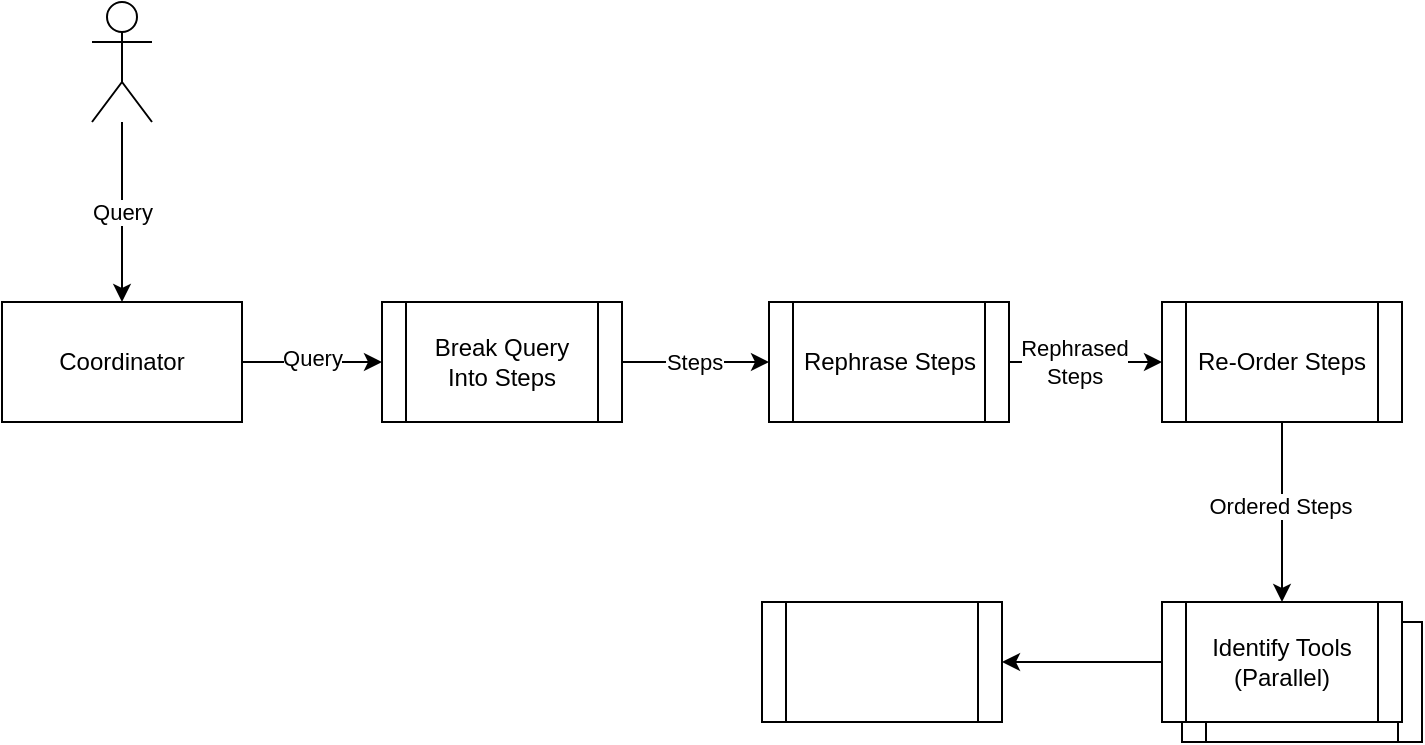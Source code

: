 <mxfile version="21.6.6" type="device">
  <diagram id="C5RBs43oDa-KdzZeNtuy" name="Overview">
    <mxGraphModel dx="1434" dy="750" grid="1" gridSize="10" guides="1" tooltips="1" connect="1" arrows="1" fold="1" page="1" pageScale="1" pageWidth="827" pageHeight="1169" math="0" shadow="0">
      <root>
        <mxCell id="WIyWlLk6GJQsqaUBKTNV-0" />
        <mxCell id="WIyWlLk6GJQsqaUBKTNV-1" parent="WIyWlLk6GJQsqaUBKTNV-0" />
        <mxCell id="MNNQiWTvp9Ly1toIu0hm-15" value="Tool&lt;br&gt;Identification" style="shape=process;whiteSpace=wrap;html=1;backgroundOutline=1;rounded=0;" vertex="1" parent="WIyWlLk6GJQsqaUBKTNV-1">
          <mxGeometry x="620" y="340" width="120" height="60" as="geometry" />
        </mxCell>
        <mxCell id="MNNQiWTvp9Ly1toIu0hm-3" value="Query" style="edgeStyle=orthogonalEdgeStyle;rounded=0;orthogonalLoop=1;jettySize=auto;html=1;" edge="1" parent="WIyWlLk6GJQsqaUBKTNV-1" source="MNNQiWTvp9Ly1toIu0hm-1" target="MNNQiWTvp9Ly1toIu0hm-2">
          <mxGeometry relative="1" as="geometry" />
        </mxCell>
        <mxCell id="MNNQiWTvp9Ly1toIu0hm-1" value="" style="shape=umlActor;verticalLabelPosition=bottom;verticalAlign=top;html=1;outlineConnect=0;" vertex="1" parent="WIyWlLk6GJQsqaUBKTNV-1">
          <mxGeometry x="75" y="30" width="30" height="60" as="geometry" />
        </mxCell>
        <mxCell id="MNNQiWTvp9Ly1toIu0hm-6" value="" style="edgeStyle=orthogonalEdgeStyle;rounded=0;orthogonalLoop=1;jettySize=auto;html=1;" edge="1" parent="WIyWlLk6GJQsqaUBKTNV-1" source="MNNQiWTvp9Ly1toIu0hm-2" target="MNNQiWTvp9Ly1toIu0hm-4">
          <mxGeometry relative="1" as="geometry" />
        </mxCell>
        <mxCell id="MNNQiWTvp9Ly1toIu0hm-29" value="Query" style="edgeLabel;html=1;align=center;verticalAlign=middle;resizable=0;points=[];" vertex="1" connectable="0" parent="MNNQiWTvp9Ly1toIu0hm-6">
          <mxGeometry y="2" relative="1" as="geometry">
            <mxPoint as="offset" />
          </mxGeometry>
        </mxCell>
        <mxCell id="MNNQiWTvp9Ly1toIu0hm-2" value="Coordinator" style="rounded=0;whiteSpace=wrap;html=1;" vertex="1" parent="WIyWlLk6GJQsqaUBKTNV-1">
          <mxGeometry x="30" y="180" width="120" height="60" as="geometry" />
        </mxCell>
        <mxCell id="MNNQiWTvp9Ly1toIu0hm-23" value="" style="edgeStyle=orthogonalEdgeStyle;rounded=0;orthogonalLoop=1;jettySize=auto;html=1;" edge="1" parent="WIyWlLk6GJQsqaUBKTNV-1" source="MNNQiWTvp9Ly1toIu0hm-4" target="MNNQiWTvp9Ly1toIu0hm-19">
          <mxGeometry relative="1" as="geometry" />
        </mxCell>
        <mxCell id="MNNQiWTvp9Ly1toIu0hm-31" value="Steps" style="edgeLabel;html=1;align=center;verticalAlign=middle;resizable=0;points=[];" vertex="1" connectable="0" parent="MNNQiWTvp9Ly1toIu0hm-23">
          <mxGeometry x="-0.02" relative="1" as="geometry">
            <mxPoint as="offset" />
          </mxGeometry>
        </mxCell>
        <mxCell id="MNNQiWTvp9Ly1toIu0hm-4" value="Break Query &lt;br&gt;Into Steps" style="shape=process;whiteSpace=wrap;html=1;backgroundOutline=1;" vertex="1" parent="WIyWlLk6GJQsqaUBKTNV-1">
          <mxGeometry x="220" y="180" width="120" height="60" as="geometry" />
        </mxCell>
        <mxCell id="MNNQiWTvp9Ly1toIu0hm-35" value="" style="edgeStyle=orthogonalEdgeStyle;rounded=0;orthogonalLoop=1;jettySize=auto;html=1;" edge="1" parent="WIyWlLk6GJQsqaUBKTNV-1" source="MNNQiWTvp9Ly1toIu0hm-12" target="MNNQiWTvp9Ly1toIu0hm-34">
          <mxGeometry relative="1" as="geometry" />
        </mxCell>
        <mxCell id="MNNQiWTvp9Ly1toIu0hm-12" value="Identify Tools&lt;br&gt;(Parallel)" style="shape=process;whiteSpace=wrap;html=1;backgroundOutline=1;rounded=0;" vertex="1" parent="WIyWlLk6GJQsqaUBKTNV-1">
          <mxGeometry x="610" y="330" width="120" height="60" as="geometry" />
        </mxCell>
        <mxCell id="MNNQiWTvp9Ly1toIu0hm-25" value="" style="edgeStyle=orthogonalEdgeStyle;rounded=0;orthogonalLoop=1;jettySize=auto;html=1;" edge="1" parent="WIyWlLk6GJQsqaUBKTNV-1" source="MNNQiWTvp9Ly1toIu0hm-19" target="MNNQiWTvp9Ly1toIu0hm-24">
          <mxGeometry relative="1" as="geometry" />
        </mxCell>
        <mxCell id="MNNQiWTvp9Ly1toIu0hm-32" value="Rephrased&lt;br&gt;Steps" style="edgeLabel;html=1;align=center;verticalAlign=middle;resizable=0;points=[];" vertex="1" connectable="0" parent="MNNQiWTvp9Ly1toIu0hm-25">
          <mxGeometry x="-0.15" relative="1" as="geometry">
            <mxPoint as="offset" />
          </mxGeometry>
        </mxCell>
        <mxCell id="MNNQiWTvp9Ly1toIu0hm-19" value="Rephrase Steps" style="shape=process;whiteSpace=wrap;html=1;backgroundOutline=1;rounded=0;" vertex="1" parent="WIyWlLk6GJQsqaUBKTNV-1">
          <mxGeometry x="413.5" y="180" width="120" height="60" as="geometry" />
        </mxCell>
        <mxCell id="MNNQiWTvp9Ly1toIu0hm-26" value="" style="edgeStyle=orthogonalEdgeStyle;rounded=0;orthogonalLoop=1;jettySize=auto;html=1;" edge="1" parent="WIyWlLk6GJQsqaUBKTNV-1" source="MNNQiWTvp9Ly1toIu0hm-24" target="MNNQiWTvp9Ly1toIu0hm-12">
          <mxGeometry relative="1" as="geometry" />
        </mxCell>
        <mxCell id="MNNQiWTvp9Ly1toIu0hm-33" value="Ordered Steps" style="edgeLabel;html=1;align=center;verticalAlign=middle;resizable=0;points=[];" vertex="1" connectable="0" parent="MNNQiWTvp9Ly1toIu0hm-26">
          <mxGeometry x="-0.067" y="-1" relative="1" as="geometry">
            <mxPoint as="offset" />
          </mxGeometry>
        </mxCell>
        <mxCell id="MNNQiWTvp9Ly1toIu0hm-24" value="Re-Order Steps" style="shape=process;whiteSpace=wrap;html=1;backgroundOutline=1;rounded=0;" vertex="1" parent="WIyWlLk6GJQsqaUBKTNV-1">
          <mxGeometry x="610" y="180" width="120" height="60" as="geometry" />
        </mxCell>
        <mxCell id="MNNQiWTvp9Ly1toIu0hm-34" value="" style="shape=process;whiteSpace=wrap;html=1;backgroundOutline=1;rounded=0;" vertex="1" parent="WIyWlLk6GJQsqaUBKTNV-1">
          <mxGeometry x="410" y="330" width="120" height="60" as="geometry" />
        </mxCell>
      </root>
    </mxGraphModel>
  </diagram>
</mxfile>

